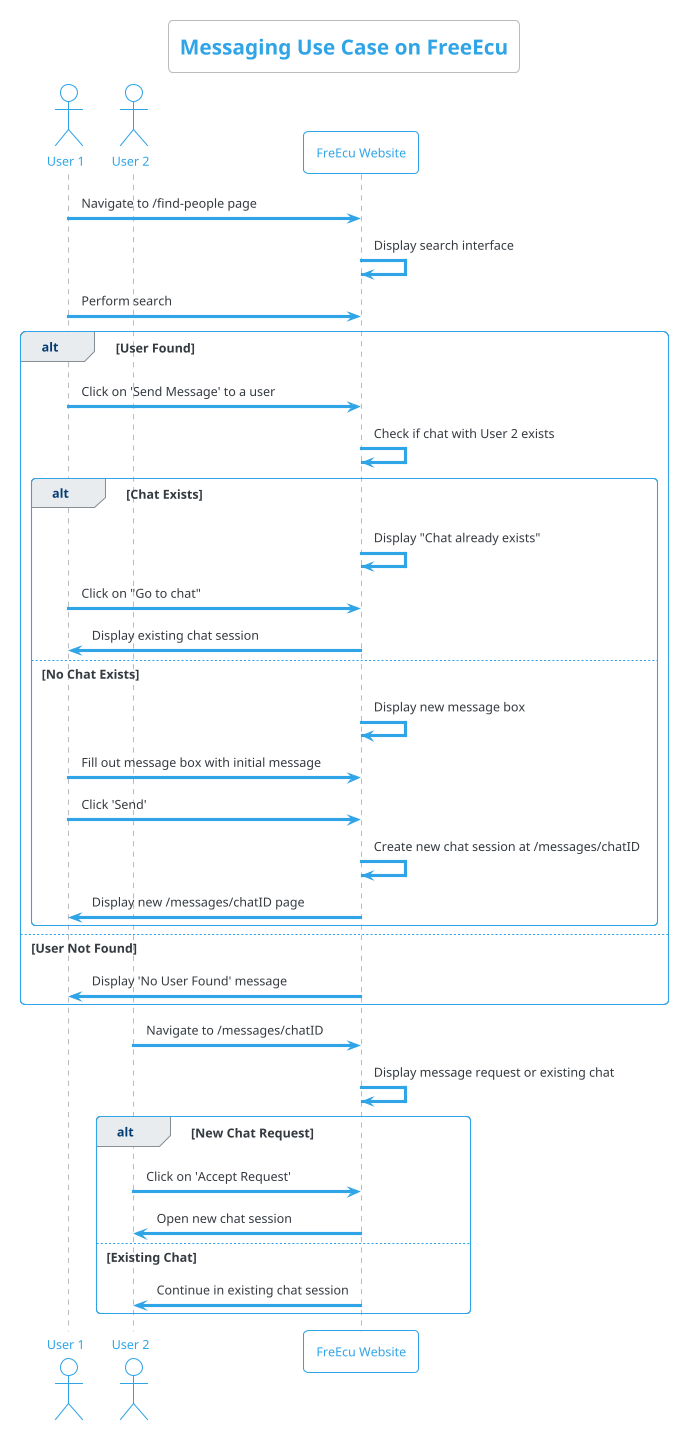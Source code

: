 @startuml messaging

!theme cerulean-outline
skinparam defaultFontName Arial
title Messaging Use Case on FreeEcu

actor "User 1" as U1
actor "User 2" as U2
participant "FreEcu Website" as WEB

U1 -> WEB: Navigate to /find-people page
WEB -> WEB: Display search interface
U1 -> WEB: Perform search

alt User Found
    U1 -> WEB: Click on 'Send Message' to a user
    WEB -> WEB: Check if chat with User 2 exists
    
    alt Chat Exists
        WEB -> WEB: Display "Chat already exists"
        U1 -> WEB: Click on "Go to chat"
        WEB -> U1: Display existing chat session
    else No Chat Exists
        WEB -> WEB: Display new message box
        U1 -> WEB: Fill out message box with initial message
        U1 -> WEB: Click 'Send'
        WEB -> WEB: Create new chat session at /messages/chatID
        WEB -> U1: Display new /messages/chatID page
    end
    
else User Not Found
    WEB -> U1: Display 'No User Found' message
end

U2 -> WEB: Navigate to /messages/chatID
WEB -> WEB: Display message request or existing chat
alt New Chat Request
    U2 -> WEB: Click on 'Accept Request'
    WEB -> U2: Open new chat session
else Existing Chat
    WEB -> U2: Continue in existing chat session
end

@enduml
